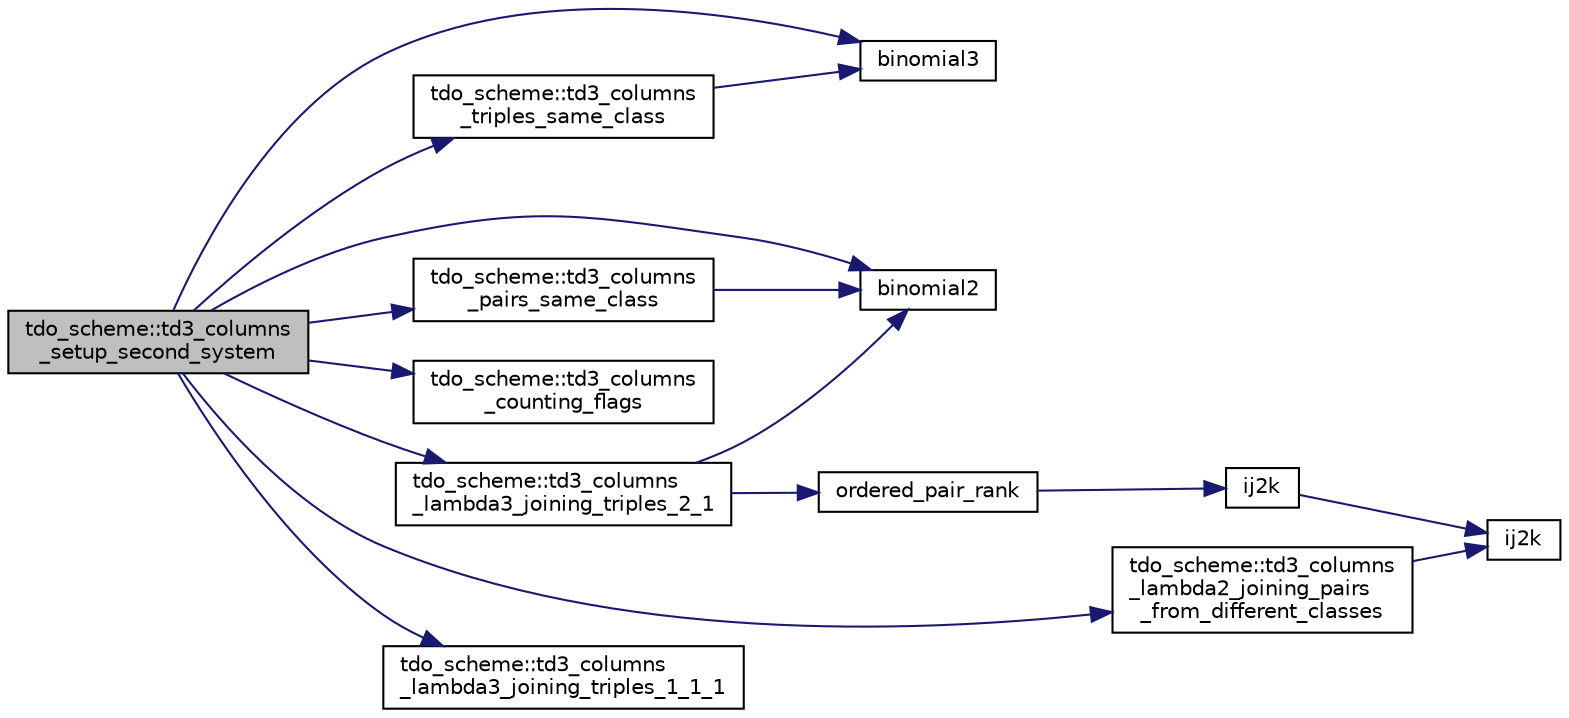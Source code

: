 digraph "tdo_scheme::td3_columns_setup_second_system"
{
  edge [fontname="Helvetica",fontsize="10",labelfontname="Helvetica",labelfontsize="10"];
  node [fontname="Helvetica",fontsize="10",shape=record];
  rankdir="LR";
  Node319 [label="tdo_scheme::td3_columns\l_setup_second_system",height=0.2,width=0.4,color="black", fillcolor="grey75", style="filled", fontcolor="black"];
  Node319 -> Node320 [color="midnightblue",fontsize="10",style="solid",fontname="Helvetica"];
  Node320 [label="binomial3",height=0.2,width=0.4,color="black", fillcolor="white", style="filled",URL="$d4/d67/geometry_8h.html#a58ef2cf9e983b13e8925bbeb3569cf1d"];
  Node319 -> Node321 [color="midnightblue",fontsize="10",style="solid",fontname="Helvetica"];
  Node321 [label="binomial2",height=0.2,width=0.4,color="black", fillcolor="white", style="filled",URL="$d4/d67/geometry_8h.html#ab6dceea0c43a62b3f5d173730b0e50fa"];
  Node319 -> Node322 [color="midnightblue",fontsize="10",style="solid",fontname="Helvetica"];
  Node322 [label="tdo_scheme::td3_columns\l_triples_same_class",height=0.2,width=0.4,color="black", fillcolor="white", style="filled",URL="$d7/dbc/classtdo__scheme.html#a55af718b5b7bbdc293a935f00c0814d6"];
  Node322 -> Node320 [color="midnightblue",fontsize="10",style="solid",fontname="Helvetica"];
  Node319 -> Node323 [color="midnightblue",fontsize="10",style="solid",fontname="Helvetica"];
  Node323 [label="tdo_scheme::td3_columns\l_pairs_same_class",height=0.2,width=0.4,color="black", fillcolor="white", style="filled",URL="$d7/dbc/classtdo__scheme.html#a462fb2835fa74d5eedf15a494d04e4bb"];
  Node323 -> Node321 [color="midnightblue",fontsize="10",style="solid",fontname="Helvetica"];
  Node319 -> Node324 [color="midnightblue",fontsize="10",style="solid",fontname="Helvetica"];
  Node324 [label="tdo_scheme::td3_columns\l_counting_flags",height=0.2,width=0.4,color="black", fillcolor="white", style="filled",URL="$d7/dbc/classtdo__scheme.html#a64ef9682a147f9bb50fa23063e9d9f1c"];
  Node319 -> Node325 [color="midnightblue",fontsize="10",style="solid",fontname="Helvetica"];
  Node325 [label="tdo_scheme::td3_columns\l_lambda2_joining_pairs\l_from_different_classes",height=0.2,width=0.4,color="black", fillcolor="white", style="filled",URL="$d7/dbc/classtdo__scheme.html#a511aae77449403d460f4bbcab809de95"];
  Node325 -> Node326 [color="midnightblue",fontsize="10",style="solid",fontname="Helvetica"];
  Node326 [label="ij2k",height=0.2,width=0.4,color="black", fillcolor="white", style="filled",URL="$df/dbf/sajeeb_8_c.html#a68a0fe85ad4b80a9220cb33f9c4c0042"];
  Node319 -> Node327 [color="midnightblue",fontsize="10",style="solid",fontname="Helvetica"];
  Node327 [label="tdo_scheme::td3_columns\l_lambda3_joining_triples_2_1",height=0.2,width=0.4,color="black", fillcolor="white", style="filled",URL="$d7/dbc/classtdo__scheme.html#aa2cd70ed8bafa3c5a69d5395bdede8d1"];
  Node327 -> Node321 [color="midnightblue",fontsize="10",style="solid",fontname="Helvetica"];
  Node327 -> Node328 [color="midnightblue",fontsize="10",style="solid",fontname="Helvetica"];
  Node328 [label="ordered_pair_rank",height=0.2,width=0.4,color="black", fillcolor="white", style="filled",URL="$d2/d7c/combinatorics_8_c.html#a01ef309e6a72450dca058893da5e039d"];
  Node328 -> Node329 [color="midnightblue",fontsize="10",style="solid",fontname="Helvetica"];
  Node329 [label="ij2k",height=0.2,width=0.4,color="black", fillcolor="white", style="filled",URL="$d2/d7c/combinatorics_8_c.html#a68a0fe85ad4b80a9220cb33f9c4c0042"];
  Node329 -> Node326 [color="midnightblue",fontsize="10",style="solid",fontname="Helvetica"];
  Node319 -> Node330 [color="midnightblue",fontsize="10",style="solid",fontname="Helvetica"];
  Node330 [label="tdo_scheme::td3_columns\l_lambda3_joining_triples_1_1_1",height=0.2,width=0.4,color="black", fillcolor="white", style="filled",URL="$d7/dbc/classtdo__scheme.html#a50a6c755141f10e816c3c040f58de750"];
}
